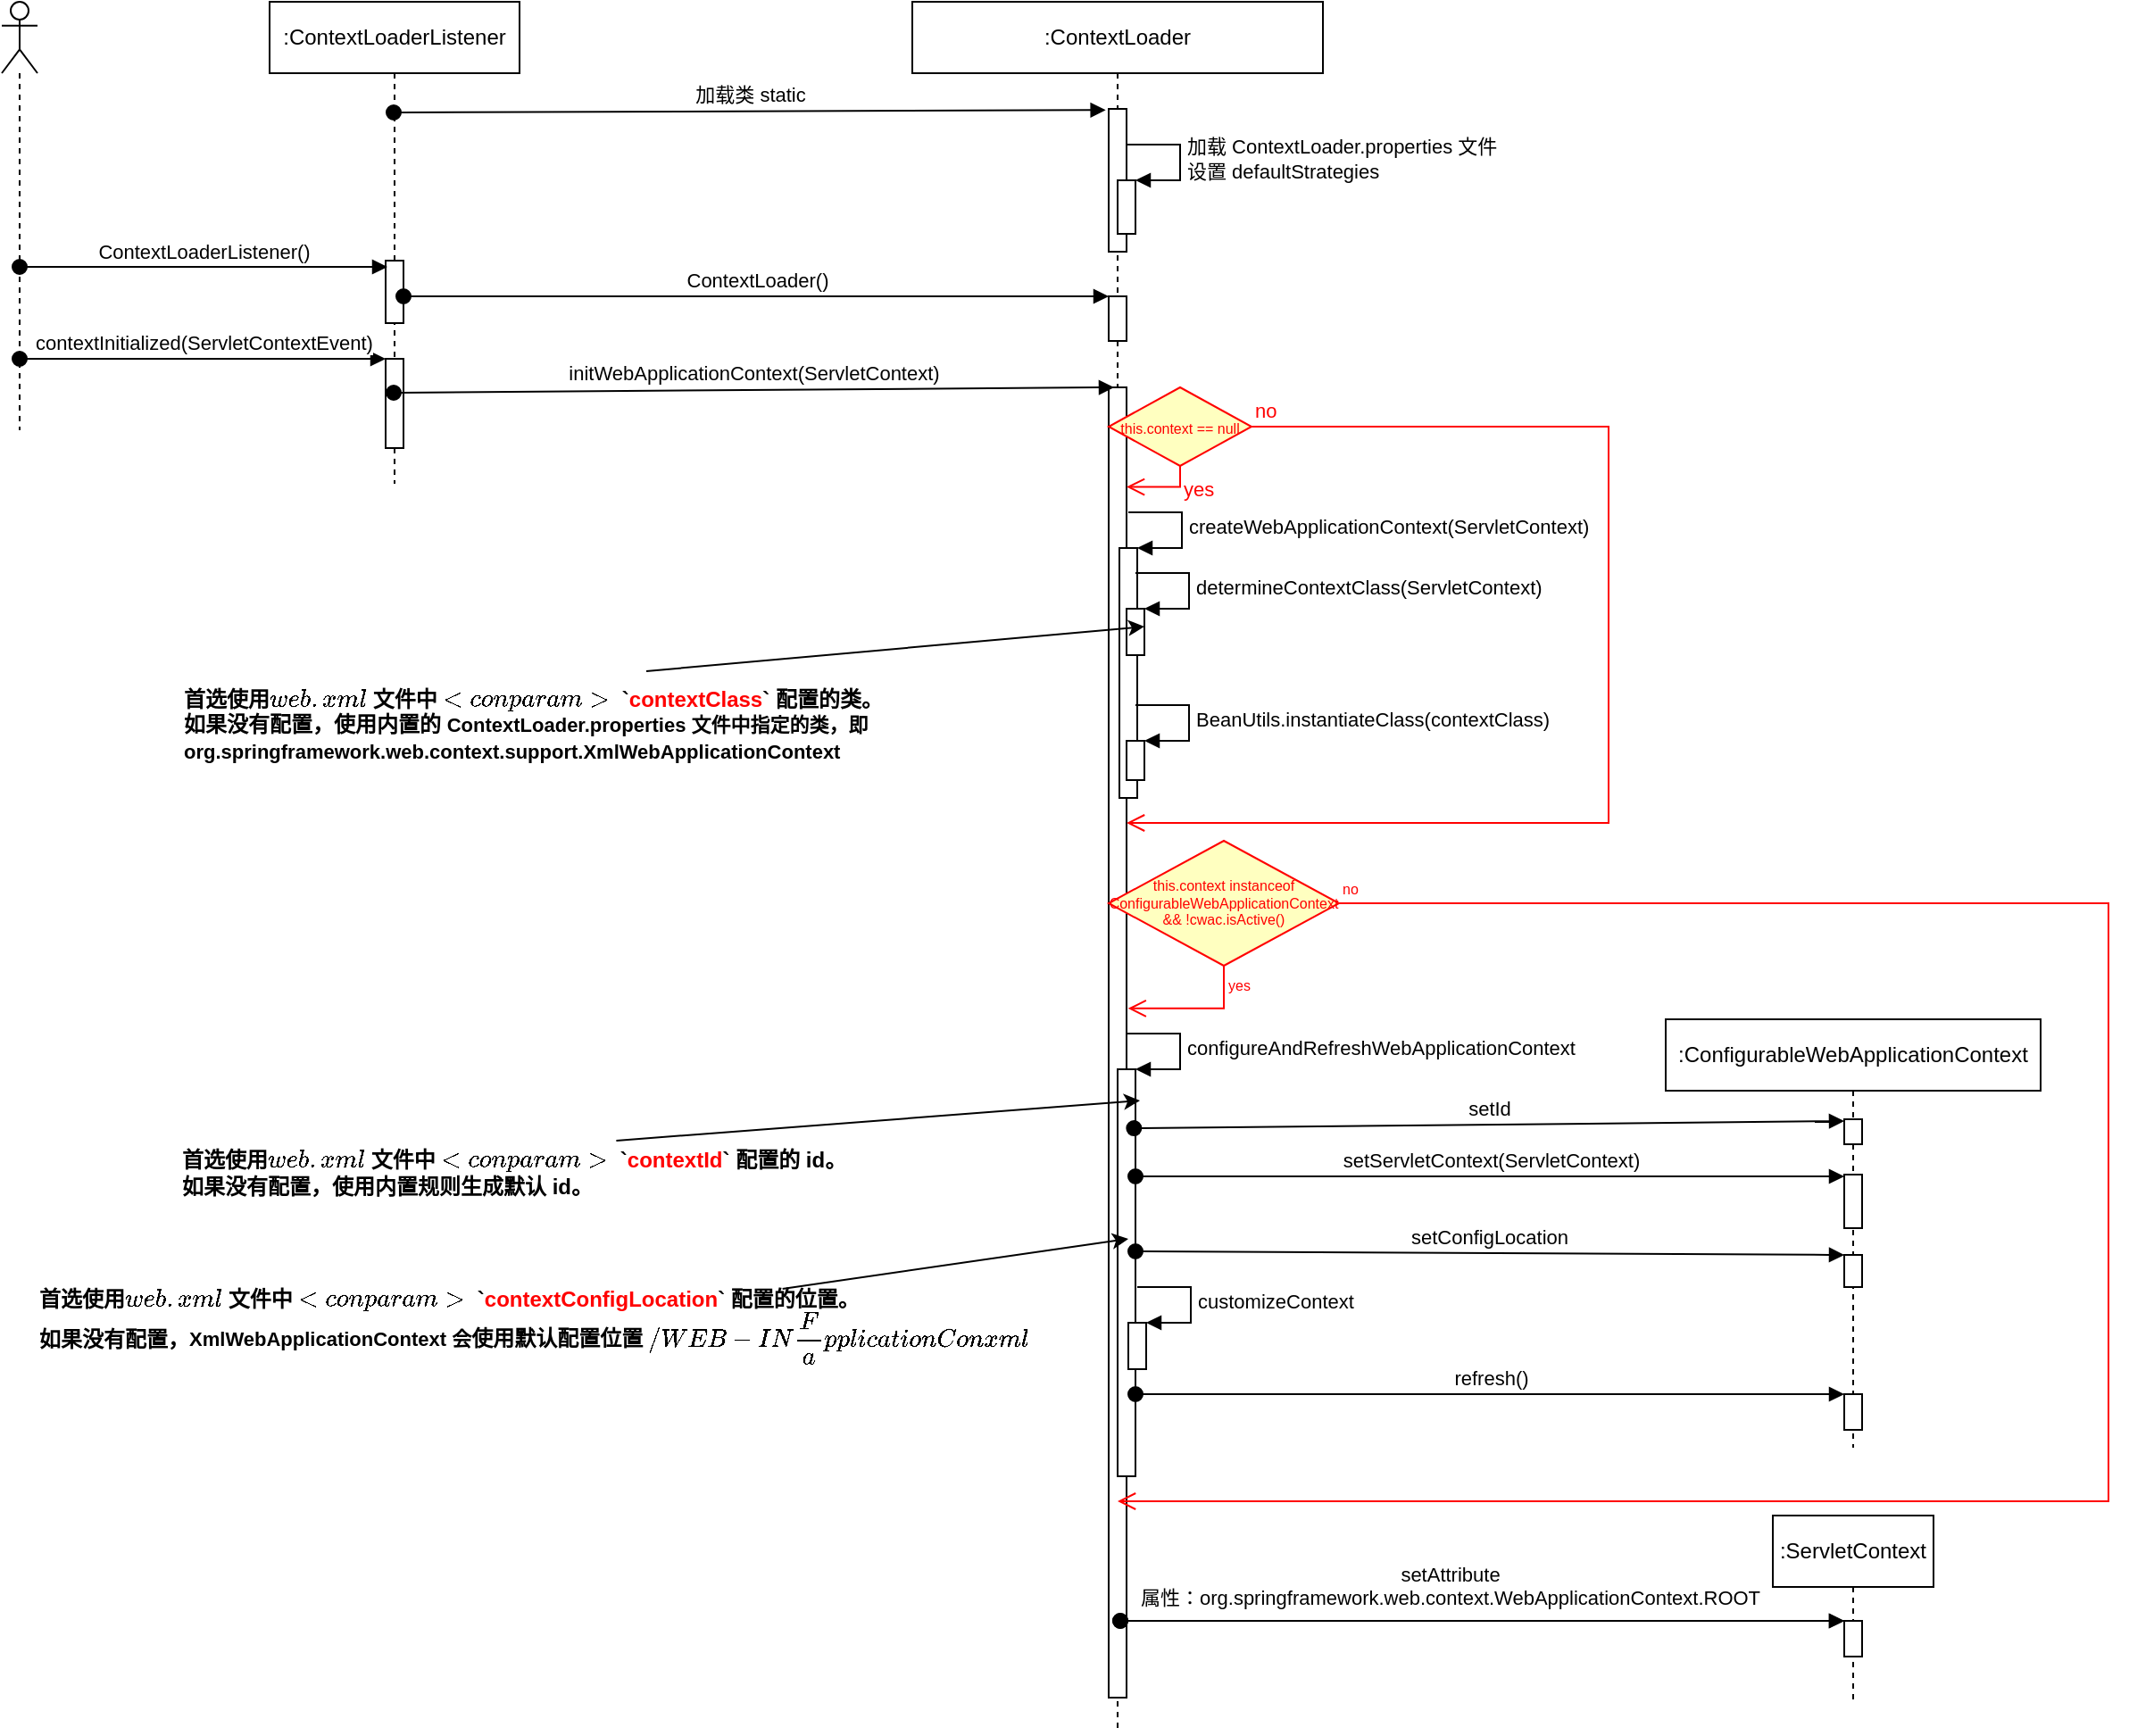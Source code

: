 <mxfile version="20.2.3" type="device"><diagram id="vcpjCJi4jzwuPKMLwsDV" name="第 1 页"><mxGraphModel dx="785" dy="571" grid="1" gridSize="10" guides="1" tooltips="1" connect="1" arrows="1" fold="1" page="1" pageScale="1" pageWidth="827" pageHeight="1169" math="0" shadow="0"><root><mxCell id="0"/><mxCell id="1" parent="0"/><mxCell id="KQiRiqAeg2mh2FBWWuwm-1" value="" style="shape=umlLifeline;participant=umlActor;perimeter=lifelinePerimeter;whiteSpace=wrap;html=1;container=1;collapsible=0;recursiveResize=0;verticalAlign=top;spacingTop=36;outlineConnect=0;" parent="1" vertex="1"><mxGeometry x="20" y="30" width="20" height="240" as="geometry"/></mxCell><mxCell id="KQiRiqAeg2mh2FBWWuwm-2" value=":ContextLoaderListener" style="shape=umlLifeline;perimeter=lifelinePerimeter;whiteSpace=wrap;html=1;container=1;collapsible=0;recursiveResize=0;outlineConnect=0;" parent="1" vertex="1"><mxGeometry x="170" y="30" width="140" height="270" as="geometry"/></mxCell><mxCell id="3XNsnMuqcAR_KzTM4ZtF-1" value="" style="html=1;points=[];perimeter=orthogonalPerimeter;" vertex="1" parent="KQiRiqAeg2mh2FBWWuwm-2"><mxGeometry x="65" y="145" width="10" height="35" as="geometry"/></mxCell><mxCell id="3XNsnMuqcAR_KzTM4ZtF-11" value="" style="html=1;points=[];perimeter=orthogonalPerimeter;" vertex="1" parent="KQiRiqAeg2mh2FBWWuwm-2"><mxGeometry x="65" y="200" width="10" height="50" as="geometry"/></mxCell><mxCell id="3XNsnMuqcAR_KzTM4ZtF-2" value="ContextLoaderListener()" style="html=1;verticalAlign=bottom;startArrow=oval;endArrow=block;startSize=8;rounded=0;entryX=0.1;entryY=0.1;entryDx=0;entryDy=0;entryPerimeter=0;" edge="1" target="3XNsnMuqcAR_KzTM4ZtF-1" parent="1" source="KQiRiqAeg2mh2FBWWuwm-1"><mxGeometry relative="1" as="geometry"><mxPoint x="49.5" y="178" as="sourcePoint"/><mxPoint x="175" y="178" as="targetPoint"/></mxGeometry></mxCell><mxCell id="3XNsnMuqcAR_KzTM4ZtF-3" value=":ContextLoader" style="shape=umlLifeline;perimeter=lifelinePerimeter;whiteSpace=wrap;html=1;container=1;collapsible=0;recursiveResize=0;outlineConnect=0;" vertex="1" parent="1"><mxGeometry x="530" y="30" width="230" height="970" as="geometry"/></mxCell><mxCell id="3XNsnMuqcAR_KzTM4ZtF-5" value="" style="html=1;points=[];perimeter=orthogonalPerimeter;" vertex="1" parent="3XNsnMuqcAR_KzTM4ZtF-3"><mxGeometry x="110" y="165" width="10" height="25" as="geometry"/></mxCell><mxCell id="3XNsnMuqcAR_KzTM4ZtF-7" value="" style="html=1;points=[];perimeter=orthogonalPerimeter;" vertex="1" parent="3XNsnMuqcAR_KzTM4ZtF-3"><mxGeometry x="110" y="60" width="10" height="80" as="geometry"/></mxCell><mxCell id="3XNsnMuqcAR_KzTM4ZtF-9" value="" style="html=1;points=[];perimeter=orthogonalPerimeter;" vertex="1" parent="3XNsnMuqcAR_KzTM4ZtF-3"><mxGeometry x="115" y="100" width="10" height="30" as="geometry"/></mxCell><mxCell id="3XNsnMuqcAR_KzTM4ZtF-10" value="加载 ContextLoader.properties&amp;nbsp;文件&lt;br&gt;设置 defaultStrategies" style="edgeStyle=orthogonalEdgeStyle;html=1;align=left;spacingLeft=2;endArrow=block;rounded=0;entryX=1;entryY=0;" edge="1" target="3XNsnMuqcAR_KzTM4ZtF-9" parent="3XNsnMuqcAR_KzTM4ZtF-3"><mxGeometry relative="1" as="geometry"><mxPoint x="120" y="80" as="sourcePoint"/><Array as="points"><mxPoint x="150" y="80"/></Array></mxGeometry></mxCell><mxCell id="3XNsnMuqcAR_KzTM4ZtF-15" value="" style="html=1;points=[];perimeter=orthogonalPerimeter;" vertex="1" parent="3XNsnMuqcAR_KzTM4ZtF-3"><mxGeometry x="110" y="216" width="10" height="734" as="geometry"/></mxCell><mxCell id="3XNsnMuqcAR_KzTM4ZtF-17" value="" style="html=1;points=[];perimeter=orthogonalPerimeter;" vertex="1" parent="3XNsnMuqcAR_KzTM4ZtF-3"><mxGeometry x="116" y="306" width="10" height="140" as="geometry"/></mxCell><mxCell id="3XNsnMuqcAR_KzTM4ZtF-18" value="createWebApplicationContext(ServletContext)" style="edgeStyle=orthogonalEdgeStyle;html=1;align=left;spacingLeft=2;endArrow=block;rounded=0;entryX=1;entryY=0;" edge="1" target="3XNsnMuqcAR_KzTM4ZtF-17" parent="3XNsnMuqcAR_KzTM4ZtF-3"><mxGeometry relative="1" as="geometry"><mxPoint x="121" y="286" as="sourcePoint"/><Array as="points"><mxPoint x="151" y="286"/></Array></mxGeometry></mxCell><mxCell id="3XNsnMuqcAR_KzTM4ZtF-19" value="" style="html=1;points=[];perimeter=orthogonalPerimeter;" vertex="1" parent="3XNsnMuqcAR_KzTM4ZtF-3"><mxGeometry x="120" y="340" width="10" height="26" as="geometry"/></mxCell><mxCell id="3XNsnMuqcAR_KzTM4ZtF-20" value="determineContextClass(ServletContext)" style="edgeStyle=orthogonalEdgeStyle;html=1;align=left;spacingLeft=2;endArrow=block;rounded=0;entryX=1;entryY=0;" edge="1" target="3XNsnMuqcAR_KzTM4ZtF-19" parent="3XNsnMuqcAR_KzTM4ZtF-3"><mxGeometry relative="1" as="geometry"><mxPoint x="125" y="320" as="sourcePoint"/><Array as="points"><mxPoint x="155" y="320"/></Array></mxGeometry></mxCell><mxCell id="3XNsnMuqcAR_KzTM4ZtF-27" value="" style="html=1;points=[];perimeter=orthogonalPerimeter;" vertex="1" parent="3XNsnMuqcAR_KzTM4ZtF-3"><mxGeometry x="120" y="414" width="10" height="22" as="geometry"/></mxCell><mxCell id="3XNsnMuqcAR_KzTM4ZtF-28" value="BeanUtils.instantiateClass(contextClass)" style="edgeStyle=orthogonalEdgeStyle;html=1;align=left;spacingLeft=2;endArrow=block;rounded=0;entryX=1;entryY=0;" edge="1" target="3XNsnMuqcAR_KzTM4ZtF-27" parent="3XNsnMuqcAR_KzTM4ZtF-3"><mxGeometry relative="1" as="geometry"><mxPoint x="125" y="394" as="sourcePoint"/><Array as="points"><mxPoint x="155" y="394"/></Array></mxGeometry></mxCell><mxCell id="3XNsnMuqcAR_KzTM4ZtF-41" value="" style="html=1;points=[];perimeter=orthogonalPerimeter;" vertex="1" parent="3XNsnMuqcAR_KzTM4ZtF-3"><mxGeometry x="115" y="598" width="10" height="228" as="geometry"/></mxCell><mxCell id="3XNsnMuqcAR_KzTM4ZtF-42" value="configureAndRefreshWebApplicationContext" style="edgeStyle=orthogonalEdgeStyle;html=1;align=left;spacingLeft=2;endArrow=block;rounded=0;entryX=1;entryY=0;" edge="1" target="3XNsnMuqcAR_KzTM4ZtF-41" parent="3XNsnMuqcAR_KzTM4ZtF-3"><mxGeometry relative="1" as="geometry"><mxPoint x="120" y="578" as="sourcePoint"/><Array as="points"><mxPoint x="150" y="578"/></Array></mxGeometry></mxCell><mxCell id="3XNsnMuqcAR_KzTM4ZtF-54" value="" style="html=1;points=[];perimeter=orthogonalPerimeter;" vertex="1" parent="3XNsnMuqcAR_KzTM4ZtF-3"><mxGeometry x="121" y="740" width="10" height="26" as="geometry"/></mxCell><mxCell id="3XNsnMuqcAR_KzTM4ZtF-55" value="customizeContext" style="edgeStyle=orthogonalEdgeStyle;html=1;align=left;spacingLeft=2;endArrow=block;rounded=0;entryX=1;entryY=0;" edge="1" target="3XNsnMuqcAR_KzTM4ZtF-54" parent="3XNsnMuqcAR_KzTM4ZtF-3"><mxGeometry relative="1" as="geometry"><mxPoint x="126" y="720" as="sourcePoint"/><Array as="points"><mxPoint x="156" y="720"/></Array></mxGeometry></mxCell><mxCell id="3XNsnMuqcAR_KzTM4ZtF-68" value="&lt;font style=&quot;font-size: 8px;&quot;&gt;this.context == null&lt;/font&gt;" style="rhombus;whiteSpace=wrap;html=1;fillColor=#ffffc0;strokeColor=#ff0000;fontColor=#FF0000;" vertex="1" parent="3XNsnMuqcAR_KzTM4ZtF-3"><mxGeometry x="110" y="216" width="80" height="44" as="geometry"/></mxCell><mxCell id="3XNsnMuqcAR_KzTM4ZtF-69" value="no" style="edgeStyle=orthogonalEdgeStyle;html=1;align=left;verticalAlign=bottom;endArrow=open;endSize=8;strokeColor=#ff0000;rounded=0;fontColor=#FF0000;" edge="1" source="3XNsnMuqcAR_KzTM4ZtF-68" parent="3XNsnMuqcAR_KzTM4ZtF-3" target="3XNsnMuqcAR_KzTM4ZtF-15"><mxGeometry x="-1" relative="1" as="geometry"><mxPoint x="280" y="500" as="targetPoint"/><Array as="points"><mxPoint x="390" y="238"/><mxPoint x="390" y="460"/></Array></mxGeometry></mxCell><mxCell id="3XNsnMuqcAR_KzTM4ZtF-70" value="yes" style="edgeStyle=orthogonalEdgeStyle;html=1;align=left;verticalAlign=top;endArrow=open;endSize=8;strokeColor=#ff0000;rounded=0;fontColor=#FF0000;entryX=1;entryY=0.076;entryDx=0;entryDy=0;entryPerimeter=0;" edge="1" source="3XNsnMuqcAR_KzTM4ZtF-68" parent="3XNsnMuqcAR_KzTM4ZtF-3" target="3XNsnMuqcAR_KzTM4ZtF-15"><mxGeometry x="-1" relative="1" as="geometry"><mxPoint x="134.667" y="270.0" as="targetPoint"/></mxGeometry></mxCell><mxCell id="3XNsnMuqcAR_KzTM4ZtF-71" value="&lt;div&gt;this.context instanceof ConfigurableWebApplicationContext&lt;/div&gt;&lt;div&gt;&amp;amp;&amp;amp; !cwac.isActive()&lt;/div&gt;" style="rhombus;whiteSpace=wrap;html=1;fillColor=#ffffc0;strokeColor=#ff0000;fontSize=8;fontColor=#FF0000;" vertex="1" parent="3XNsnMuqcAR_KzTM4ZtF-3"><mxGeometry x="110" y="470" width="129" height="70" as="geometry"/></mxCell><mxCell id="3XNsnMuqcAR_KzTM4ZtF-72" value="no" style="edgeStyle=orthogonalEdgeStyle;html=1;align=left;verticalAlign=bottom;endArrow=open;endSize=8;strokeColor=#ff0000;rounded=0;fontSize=8;fontColor=#FF0000;" edge="1" source="3XNsnMuqcAR_KzTM4ZtF-71" parent="3XNsnMuqcAR_KzTM4ZtF-3" target="3XNsnMuqcAR_KzTM4ZtF-3"><mxGeometry x="-1" relative="1" as="geometry"><mxPoint x="690" y="1090" as="targetPoint"/><Array as="points"><mxPoint x="670" y="505"/><mxPoint x="670" y="840"/></Array></mxGeometry></mxCell><mxCell id="3XNsnMuqcAR_KzTM4ZtF-73" value="yes" style="edgeStyle=orthogonalEdgeStyle;html=1;align=left;verticalAlign=top;endArrow=open;endSize=8;strokeColor=#ff0000;rounded=0;fontSize=8;fontColor=#FF0000;entryX=1.083;entryY=0.474;entryDx=0;entryDy=0;entryPerimeter=0;" edge="1" source="3XNsnMuqcAR_KzTM4ZtF-71" parent="3XNsnMuqcAR_KzTM4ZtF-3" target="3XNsnMuqcAR_KzTM4ZtF-15"><mxGeometry x="-1" relative="1" as="geometry"><mxPoint x="161" y="580" as="targetPoint"/></mxGeometry></mxCell><mxCell id="3XNsnMuqcAR_KzTM4ZtF-6" value="ContextLoader()" style="html=1;verticalAlign=bottom;startArrow=oval;endArrow=block;startSize=8;rounded=0;" edge="1" target="3XNsnMuqcAR_KzTM4ZtF-5" parent="1" source="3XNsnMuqcAR_KzTM4ZtF-1"><mxGeometry relative="1" as="geometry"><mxPoint x="360" y="195" as="sourcePoint"/></mxGeometry></mxCell><mxCell id="3XNsnMuqcAR_KzTM4ZtF-8" value="加载类 static" style="html=1;verticalAlign=bottom;startArrow=oval;endArrow=block;startSize=8;rounded=0;entryX=-0.167;entryY=0.008;entryDx=0;entryDy=0;entryPerimeter=0;" edge="1" target="3XNsnMuqcAR_KzTM4ZtF-7" parent="1"><mxGeometry relative="1" as="geometry"><mxPoint x="239.5" y="92" as="sourcePoint"/><mxPoint x="624.5" y="92" as="targetPoint"/></mxGeometry></mxCell><mxCell id="3XNsnMuqcAR_KzTM4ZtF-12" value="contextInitialized(ServletContextEvent)" style="html=1;verticalAlign=bottom;startArrow=oval;endArrow=block;startSize=8;rounded=0;" edge="1" target="3XNsnMuqcAR_KzTM4ZtF-11" parent="1" source="KQiRiqAeg2mh2FBWWuwm-1"><mxGeometry relative="1" as="geometry"><mxPoint x="115" y="230" as="sourcePoint"/></mxGeometry></mxCell><mxCell id="3XNsnMuqcAR_KzTM4ZtF-16" value="initWebApplicationContext(ServletContext)" style="html=1;verticalAlign=bottom;startArrow=oval;endArrow=block;startSize=8;rounded=0;entryX=0.3;entryY=0;entryDx=0;entryDy=0;entryPerimeter=0;" edge="1" target="3XNsnMuqcAR_KzTM4ZtF-15" parent="1"><mxGeometry relative="1" as="geometry"><mxPoint x="239.5" y="249" as="sourcePoint"/><mxPoint x="425" y="249" as="targetPoint"/></mxGeometry></mxCell><mxCell id="3XNsnMuqcAR_KzTM4ZtF-25" value="首选使用`web.xml`&amp;nbsp;文件中&amp;nbsp;`&amp;lt;context-param&amp;gt;`&amp;nbsp; `&lt;font color=&quot;#ff0000&quot;&gt;contextClass&lt;/font&gt;`&amp;nbsp;配置的类。&lt;br style=&quot;&quot;&gt;如果没有配置，使用内置的&amp;nbsp;&lt;span style=&quot;background-color: rgb(255, 255, 255);&quot;&gt;&lt;span style=&quot;font-size: 11px;&quot;&gt;ContextLoader.properties&amp;nbsp;文件中指定的类，即&lt;/span&gt;&lt;br&gt;&lt;span style=&quot;font-size: 11px;&quot;&gt;org.springframework.web.context.support.XmlWebApplicationContext&lt;/span&gt;&lt;br&gt;&lt;/span&gt;" style="text;html=1;align=left;verticalAlign=middle;resizable=0;points=[];autosize=1;strokeColor=none;fillColor=none;fontStyle=1" vertex="1" parent="1"><mxGeometry x="120" y="405" width="430" height="60" as="geometry"/></mxCell><mxCell id="3XNsnMuqcAR_KzTM4ZtF-26" value="" style="endArrow=classic;html=1;rounded=0;exitX=0.607;exitY=0;exitDx=0;exitDy=0;exitPerimeter=0;entryX=1;entryY=0.385;entryDx=0;entryDy=0;entryPerimeter=0;" edge="1" parent="1" source="3XNsnMuqcAR_KzTM4ZtF-25" target="3XNsnMuqcAR_KzTM4ZtF-19"><mxGeometry width="50" height="50" relative="1" as="geometry"><mxPoint x="530" y="406" as="sourcePoint"/><mxPoint x="640" y="383" as="targetPoint"/></mxGeometry></mxCell><mxCell id="3XNsnMuqcAR_KzTM4ZtF-29" value=":ServletContext" style="shape=umlLifeline;perimeter=lifelinePerimeter;whiteSpace=wrap;html=1;container=1;collapsible=0;recursiveResize=0;outlineConnect=0;" vertex="1" parent="1"><mxGeometry x="1012" y="878" width="90" height="105" as="geometry"/></mxCell><mxCell id="3XNsnMuqcAR_KzTM4ZtF-32" value="" style="html=1;points=[];perimeter=orthogonalPerimeter;" vertex="1" parent="3XNsnMuqcAR_KzTM4ZtF-29"><mxGeometry x="40" y="59" width="10" height="20" as="geometry"/></mxCell><mxCell id="3XNsnMuqcAR_KzTM4ZtF-39" value="" style="html=1;points=[];perimeter=orthogonalPerimeter;" vertex="1" parent="3XNsnMuqcAR_KzTM4ZtF-29"><mxGeometry x="40" y="59" width="10" height="20" as="geometry"/></mxCell><mxCell id="3XNsnMuqcAR_KzTM4ZtF-40" value="setAttribute&lt;br&gt;属性：org.springframework.web.context.WebApplicationContext.ROOT" style="html=1;verticalAlign=bottom;startArrow=oval;endArrow=block;startSize=8;rounded=0;" edge="1" target="3XNsnMuqcAR_KzTM4ZtF-39" parent="3XNsnMuqcAR_KzTM4ZtF-29"><mxGeometry x="-0.092" y="4" relative="1" as="geometry"><mxPoint x="-365.5" y="59" as="sourcePoint"/><mxPoint as="offset"/></mxGeometry></mxCell><mxCell id="3XNsnMuqcAR_KzTM4ZtF-33" value="setAttribute&lt;br&gt;属性：org.springframework.web.context.WebApplicationContext.ROOT" style="html=1;verticalAlign=bottom;startArrow=oval;endArrow=block;startSize=8;rounded=0;" edge="1" target="3XNsnMuqcAR_KzTM4ZtF-32" parent="1"><mxGeometry x="-0.092" y="4" relative="1" as="geometry"><mxPoint x="646.5" y="937" as="sourcePoint"/><mxPoint as="offset"/></mxGeometry></mxCell><mxCell id="3XNsnMuqcAR_KzTM4ZtF-43" value=":ConfigurableWebApplicationContext" style="shape=umlLifeline;perimeter=lifelinePerimeter;whiteSpace=wrap;html=1;container=1;collapsible=0;recursiveResize=0;outlineConnect=0;" vertex="1" parent="1"><mxGeometry x="952" y="600" width="210" height="240" as="geometry"/></mxCell><mxCell id="3XNsnMuqcAR_KzTM4ZtF-44" value="" style="html=1;points=[];perimeter=orthogonalPerimeter;" vertex="1" parent="3XNsnMuqcAR_KzTM4ZtF-43"><mxGeometry x="100" y="56" width="10" height="14" as="geometry"/></mxCell><mxCell id="3XNsnMuqcAR_KzTM4ZtF-49" value="" style="html=1;points=[];perimeter=orthogonalPerimeter;" vertex="1" parent="3XNsnMuqcAR_KzTM4ZtF-43"><mxGeometry x="100" y="87" width="10" height="30" as="geometry"/></mxCell><mxCell id="3XNsnMuqcAR_KzTM4ZtF-51" value="" style="html=1;points=[];perimeter=orthogonalPerimeter;" vertex="1" parent="3XNsnMuqcAR_KzTM4ZtF-43"><mxGeometry x="100" y="132" width="10" height="18" as="geometry"/></mxCell><mxCell id="3XNsnMuqcAR_KzTM4ZtF-56" value="" style="html=1;points=[];perimeter=orthogonalPerimeter;" vertex="1" parent="3XNsnMuqcAR_KzTM4ZtF-43"><mxGeometry x="100" y="210" width="10" height="20" as="geometry"/></mxCell><mxCell id="3XNsnMuqcAR_KzTM4ZtF-45" value="setId" style="html=1;verticalAlign=bottom;startArrow=oval;endArrow=block;startSize=8;rounded=0;entryX=0;entryY=0.286;entryDx=0;entryDy=0;entryPerimeter=0;exitX=0.917;exitY=0.158;exitDx=0;exitDy=0;exitPerimeter=0;" edge="1" parent="1"><mxGeometry relative="1" as="geometry"><mxPoint x="654.17" y="661.024" as="sourcePoint"/><mxPoint x="1052.0" y="657.004" as="targetPoint"/></mxGeometry></mxCell><mxCell id="3XNsnMuqcAR_KzTM4ZtF-46" value="&lt;b&gt;首选使用`web.xml`&amp;nbsp;文件中&amp;nbsp;`&amp;lt;context-param&amp;gt;`&amp;nbsp; `&lt;font color=&quot;#ff0000&quot;&gt;contextId&lt;/font&gt;`&amp;nbsp;配置的 id。&lt;/b&gt;&lt;br style=&quot;font-weight: 700;&quot;&gt;&lt;span style=&quot;font-weight: 700;&quot;&gt;如果没有配置，使用内置规则生成默认 id。&lt;/span&gt;" style="text;html=1;align=left;verticalAlign=middle;resizable=0;points=[];autosize=1;strokeColor=none;fillColor=none;" vertex="1" parent="1"><mxGeometry x="119" y="666" width="410" height="40" as="geometry"/></mxCell><mxCell id="3XNsnMuqcAR_KzTM4ZtF-50" value="setServletContext(ServletContext)" style="html=1;verticalAlign=bottom;startArrow=oval;endArrow=block;startSize=8;rounded=0;" edge="1" parent="1"><mxGeometry relative="1" as="geometry"><mxPoint x="655" y="688" as="sourcePoint"/><mxPoint x="1052" y="688" as="targetPoint"/></mxGeometry></mxCell><mxCell id="3XNsnMuqcAR_KzTM4ZtF-52" value="setConfigLocation" style="html=1;verticalAlign=bottom;startArrow=oval;endArrow=block;startSize=8;rounded=0;" edge="1" target="3XNsnMuqcAR_KzTM4ZtF-51" parent="1"><mxGeometry relative="1" as="geometry"><mxPoint x="655" y="730" as="sourcePoint"/></mxGeometry></mxCell><mxCell id="3XNsnMuqcAR_KzTM4ZtF-57" value="refresh()" style="html=1;verticalAlign=bottom;startArrow=oval;endArrow=block;startSize=8;rounded=0;" edge="1" target="3XNsnMuqcAR_KzTM4ZtF-56" parent="1" source="3XNsnMuqcAR_KzTM4ZtF-41"><mxGeometry relative="1" as="geometry"><mxPoint x="992" y="809" as="sourcePoint"/></mxGeometry></mxCell><mxCell id="3XNsnMuqcAR_KzTM4ZtF-58" value="" style="endArrow=classic;html=1;rounded=0;exitX=0.598;exitY=0.05;exitDx=0;exitDy=0;exitPerimeter=0;entryX=1.25;entryY=0.077;entryDx=0;entryDy=0;entryPerimeter=0;" edge="1" parent="1" source="3XNsnMuqcAR_KzTM4ZtF-46" target="3XNsnMuqcAR_KzTM4ZtF-41"><mxGeometry width="50" height="50" relative="1" as="geometry"><mxPoint x="377" y="722" as="sourcePoint"/><mxPoint x="633" y="642" as="targetPoint"/></mxGeometry></mxCell><mxCell id="3XNsnMuqcAR_KzTM4ZtF-59" value="" style="endArrow=classic;html=1;rounded=0;" edge="1" parent="1" source="3XNsnMuqcAR_KzTM4ZtF-53"><mxGeometry width="50" height="50" relative="1" as="geometry"><mxPoint x="319.4" y="723.0" as="sourcePoint"/><mxPoint x="651" y="723.0" as="targetPoint"/></mxGeometry></mxCell><mxCell id="3XNsnMuqcAR_KzTM4ZtF-53" value="&lt;b&gt;首选使用`web.xml`&amp;nbsp;文件中&amp;nbsp;`&amp;lt;context-param&amp;gt;`&amp;nbsp; `&lt;font color=&quot;#ff0000&quot;&gt;contextConfigLocation&lt;/font&gt;`&amp;nbsp;配置的位置。&lt;/b&gt;&lt;br style=&quot;font-weight: 700;&quot;&gt;&lt;b&gt;如果没有配置，&lt;/b&gt;&lt;span style=&quot;font-size: 11px; font-weight: 700; background-color: rgb(255, 255, 255);&quot;&gt;XmlWebApplicationContext&amp;nbsp;会&lt;/span&gt;&lt;b&gt;使用默认配置位置 `/WEB-INF/applicationContext.xml`&lt;/b&gt;" style="text;html=1;align=left;verticalAlign=middle;resizable=0;points=[];autosize=1;strokeColor=none;fillColor=none;" vertex="1" parent="1"><mxGeometry x="39" y="751" width="560" height="40" as="geometry"/></mxCell></root></mxGraphModel></diagram></mxfile>